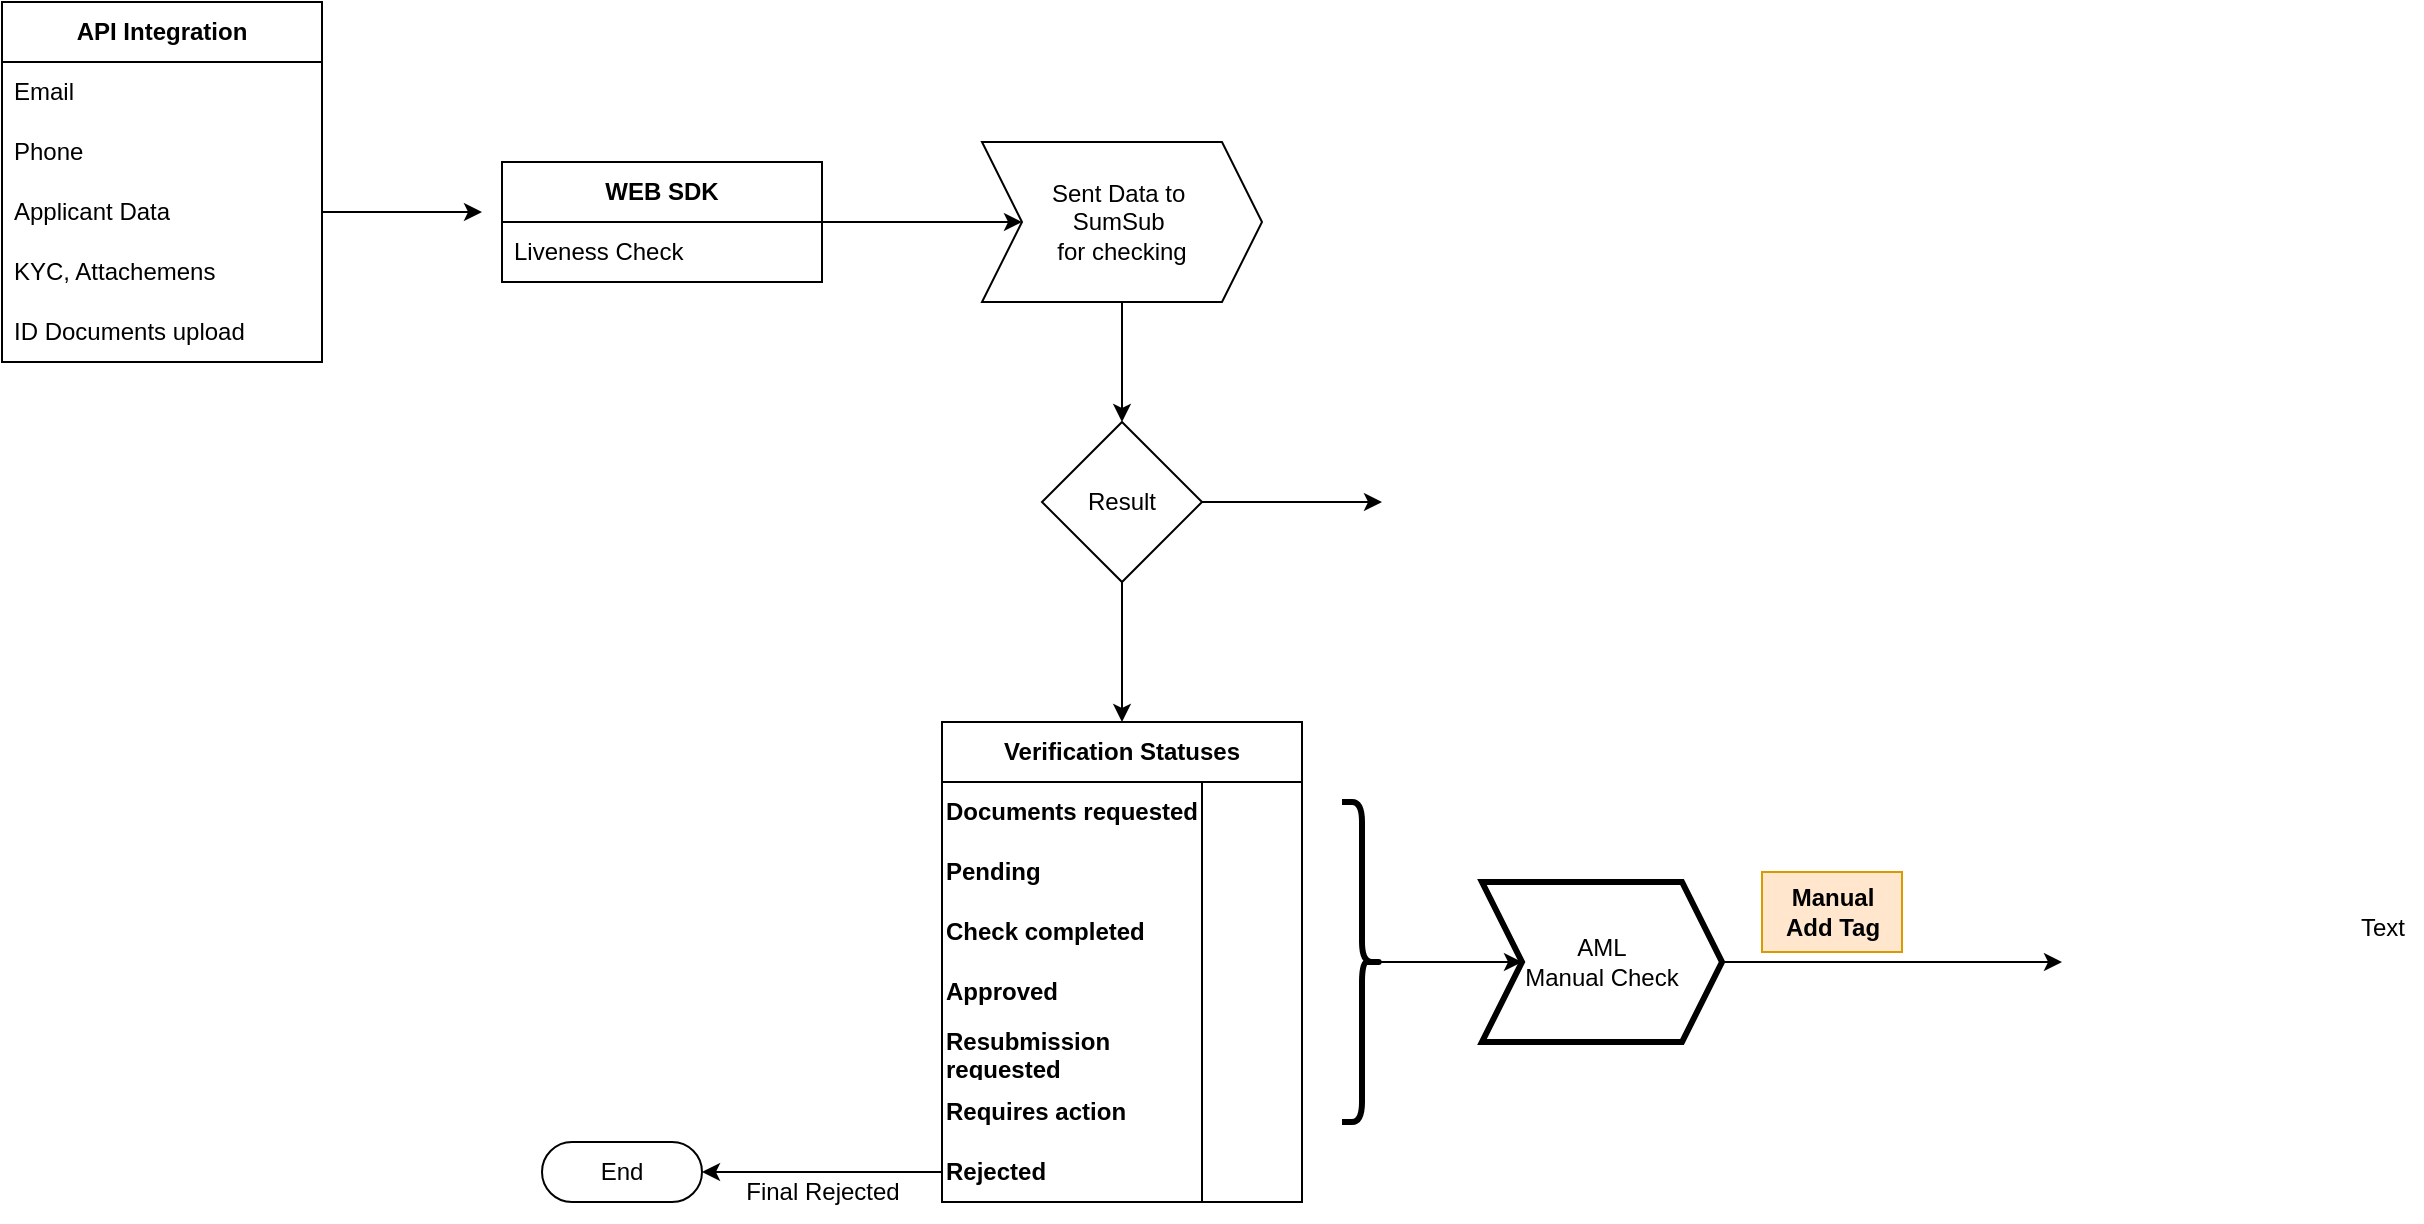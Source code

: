<mxfile version="21.6.5" type="github">
  <diagram name="Page-1" id="w2fH866nIC9jTseN7Y7r">
    <mxGraphModel dx="1434" dy="754" grid="1" gridSize="10" guides="1" tooltips="1" connect="1" arrows="1" fold="1" page="1" pageScale="1" pageWidth="1100" pageHeight="850" math="0" shadow="0">
      <root>
        <mxCell id="0" />
        <mxCell id="1" parent="0" />
        <mxCell id="nGOyntnEal4QNX3JYElI-33" value="&lt;b&gt;API Integration&lt;/b&gt;" style="swimlane;fontStyle=0;childLayout=stackLayout;horizontal=1;startSize=30;horizontalStack=0;resizeParent=1;resizeParentMax=0;resizeLast=0;collapsible=1;marginBottom=0;whiteSpace=wrap;html=1;" vertex="1" parent="1">
          <mxGeometry x="40" y="40" width="160" height="180" as="geometry" />
        </mxCell>
        <mxCell id="nGOyntnEal4QNX3JYElI-34" value="Email" style="text;strokeColor=none;fillColor=none;align=left;verticalAlign=middle;spacingLeft=4;spacingRight=4;overflow=hidden;points=[[0,0.5],[1,0.5]];portConstraint=eastwest;rotatable=0;whiteSpace=wrap;html=1;" vertex="1" parent="nGOyntnEal4QNX3JYElI-33">
          <mxGeometry y="30" width="160" height="30" as="geometry" />
        </mxCell>
        <mxCell id="nGOyntnEal4QNX3JYElI-35" value="Phone" style="text;strokeColor=none;fillColor=none;align=left;verticalAlign=middle;spacingLeft=4;spacingRight=4;overflow=hidden;points=[[0,0.5],[1,0.5]];portConstraint=eastwest;rotatable=0;whiteSpace=wrap;html=1;" vertex="1" parent="nGOyntnEal4QNX3JYElI-33">
          <mxGeometry y="60" width="160" height="30" as="geometry" />
        </mxCell>
        <mxCell id="nGOyntnEal4QNX3JYElI-98" style="edgeStyle=orthogonalEdgeStyle;rounded=0;orthogonalLoop=1;jettySize=auto;html=1;" edge="1" parent="nGOyntnEal4QNX3JYElI-33" source="nGOyntnEal4QNX3JYElI-38">
          <mxGeometry relative="1" as="geometry">
            <mxPoint x="240" y="105" as="targetPoint" />
          </mxGeometry>
        </mxCell>
        <mxCell id="nGOyntnEal4QNX3JYElI-38" value="Applicant Data" style="text;strokeColor=none;fillColor=none;align=left;verticalAlign=middle;spacingLeft=4;spacingRight=4;overflow=hidden;points=[[0,0.5],[1,0.5]];portConstraint=eastwest;rotatable=0;whiteSpace=wrap;html=1;" vertex="1" parent="nGOyntnEal4QNX3JYElI-33">
          <mxGeometry y="90" width="160" height="30" as="geometry" />
        </mxCell>
        <mxCell id="nGOyntnEal4QNX3JYElI-40" value="KYC, Attachemens" style="text;strokeColor=none;fillColor=none;align=left;verticalAlign=middle;spacingLeft=4;spacingRight=4;overflow=hidden;points=[[0,0.5],[1,0.5]];portConstraint=eastwest;rotatable=0;whiteSpace=wrap;html=1;" vertex="1" parent="nGOyntnEal4QNX3JYElI-33">
          <mxGeometry y="120" width="160" height="30" as="geometry" />
        </mxCell>
        <mxCell id="nGOyntnEal4QNX3JYElI-41" value="ID Documents upload" style="text;strokeColor=none;fillColor=none;align=left;verticalAlign=middle;spacingLeft=4;spacingRight=4;overflow=hidden;points=[[0,0.5],[1,0.5]];portConstraint=eastwest;rotatable=0;whiteSpace=wrap;html=1;" vertex="1" parent="nGOyntnEal4QNX3JYElI-33">
          <mxGeometry y="150" width="160" height="30" as="geometry" />
        </mxCell>
        <mxCell id="nGOyntnEal4QNX3JYElI-52" style="edgeStyle=orthogonalEdgeStyle;rounded=0;orthogonalLoop=1;jettySize=auto;html=1;entryX=0;entryY=0.5;entryDx=0;entryDy=0;" edge="1" parent="1" source="nGOyntnEal4QNX3JYElI-43" target="nGOyntnEal4QNX3JYElI-51">
          <mxGeometry relative="1" as="geometry" />
        </mxCell>
        <mxCell id="nGOyntnEal4QNX3JYElI-43" value="&lt;b&gt;WEB SDK&lt;br&gt;&lt;/b&gt;" style="swimlane;fontStyle=0;childLayout=stackLayout;horizontal=1;startSize=30;horizontalStack=0;resizeParent=1;resizeParentMax=0;resizeLast=0;collapsible=1;marginBottom=0;whiteSpace=wrap;html=1;" vertex="1" parent="1">
          <mxGeometry x="290" y="120" width="160" height="60" as="geometry" />
        </mxCell>
        <mxCell id="nGOyntnEal4QNX3JYElI-44" value="Liveness Check" style="text;strokeColor=none;fillColor=none;align=left;verticalAlign=middle;spacingLeft=4;spacingRight=4;overflow=hidden;points=[[0,0.5],[1,0.5]];portConstraint=eastwest;rotatable=0;whiteSpace=wrap;html=1;" vertex="1" parent="nGOyntnEal4QNX3JYElI-43">
          <mxGeometry y="30" width="160" height="30" as="geometry" />
        </mxCell>
        <mxCell id="nGOyntnEal4QNX3JYElI-55" style="edgeStyle=orthogonalEdgeStyle;rounded=0;orthogonalLoop=1;jettySize=auto;html=1;" edge="1" parent="1" source="nGOyntnEal4QNX3JYElI-51" target="nGOyntnEal4QNX3JYElI-54">
          <mxGeometry relative="1" as="geometry" />
        </mxCell>
        <mxCell id="nGOyntnEal4QNX3JYElI-51" value="&lt;div&gt;Sent Data to&amp;nbsp;&lt;/div&gt;&lt;div&gt;SumSub&amp;nbsp;&lt;/div&gt;&lt;div&gt;for checking&lt;/div&gt;" style="shape=step;perimeter=stepPerimeter;whiteSpace=wrap;html=1;fixedSize=1;" vertex="1" parent="1">
          <mxGeometry x="530" y="110" width="140" height="80" as="geometry" />
        </mxCell>
        <mxCell id="nGOyntnEal4QNX3JYElI-57" style="edgeStyle=orthogonalEdgeStyle;rounded=0;orthogonalLoop=1;jettySize=auto;html=1;" edge="1" parent="1" source="nGOyntnEal4QNX3JYElI-54">
          <mxGeometry relative="1" as="geometry">
            <mxPoint x="730" y="290" as="targetPoint" />
          </mxGeometry>
        </mxCell>
        <mxCell id="nGOyntnEal4QNX3JYElI-63" style="edgeStyle=orthogonalEdgeStyle;rounded=0;orthogonalLoop=1;jettySize=auto;html=1;" edge="1" parent="1" source="nGOyntnEal4QNX3JYElI-54">
          <mxGeometry relative="1" as="geometry">
            <mxPoint x="600" y="400" as="targetPoint" />
          </mxGeometry>
        </mxCell>
        <mxCell id="nGOyntnEal4QNX3JYElI-54" value="Result" style="rhombus;whiteSpace=wrap;html=1;" vertex="1" parent="1">
          <mxGeometry x="560" y="250" width="80" height="80" as="geometry" />
        </mxCell>
        <mxCell id="nGOyntnEal4QNX3JYElI-59" value="Final Rejected" style="text;html=1;align=center;verticalAlign=middle;resizable=0;points=[];autosize=1;strokeColor=none;fillColor=none;" vertex="1" parent="1">
          <mxGeometry x="400" y="620" width="100" height="30" as="geometry" />
        </mxCell>
        <mxCell id="nGOyntnEal4QNX3JYElI-62" value="End" style="html=1;dashed=0;whiteSpace=wrap;shape=mxgraph.dfd.start" vertex="1" parent="1">
          <mxGeometry x="310" y="610" width="80" height="30" as="geometry" />
        </mxCell>
        <mxCell id="nGOyntnEal4QNX3JYElI-64" value="Verification Statuses" style="shape=table;startSize=30;container=1;collapsible=1;childLayout=tableLayout;fixedRows=1;rowLines=0;fontStyle=1;align=center;resizeLast=1;html=1;whiteSpace=wrap;" vertex="1" parent="1">
          <mxGeometry x="510" y="400" width="180" height="240" as="geometry" />
        </mxCell>
        <mxCell id="nGOyntnEal4QNX3JYElI-65" value="" style="shape=tableRow;horizontal=0;startSize=0;swimlaneHead=0;swimlaneBody=0;fillColor=none;collapsible=0;dropTarget=0;points=[[0,0.5],[1,0.5]];portConstraint=eastwest;top=0;left=0;right=0;bottom=0;html=1;" vertex="1" parent="nGOyntnEal4QNX3JYElI-64">
          <mxGeometry y="30" width="180" height="30" as="geometry" />
        </mxCell>
        <mxCell id="nGOyntnEal4QNX3JYElI-66" value="Documents requested" style="shape=partialRectangle;connectable=0;fillColor=none;top=0;left=0;bottom=0;right=0;fontStyle=1;overflow=hidden;html=1;whiteSpace=wrap;" vertex="1" parent="nGOyntnEal4QNX3JYElI-65">
          <mxGeometry width="130" height="30" as="geometry">
            <mxRectangle width="130" height="30" as="alternateBounds" />
          </mxGeometry>
        </mxCell>
        <mxCell id="nGOyntnEal4QNX3JYElI-67" value="" style="shape=partialRectangle;connectable=0;fillColor=none;top=0;left=0;bottom=0;right=0;align=left;spacingLeft=6;fontStyle=5;overflow=hidden;html=1;whiteSpace=wrap;" vertex="1" parent="nGOyntnEal4QNX3JYElI-65">
          <mxGeometry x="130" width="50" height="30" as="geometry">
            <mxRectangle width="50" height="30" as="alternateBounds" />
          </mxGeometry>
        </mxCell>
        <mxCell id="nGOyntnEal4QNX3JYElI-80" style="shape=tableRow;horizontal=0;startSize=0;swimlaneHead=0;swimlaneBody=0;fillColor=none;collapsible=0;dropTarget=0;points=[[0,0.5],[1,0.5]];portConstraint=eastwest;top=0;left=0;right=0;bottom=0;html=1;" vertex="1" parent="nGOyntnEal4QNX3JYElI-64">
          <mxGeometry y="60" width="180" height="30" as="geometry" />
        </mxCell>
        <mxCell id="nGOyntnEal4QNX3JYElI-81" value="&lt;strong&gt;Pending&lt;/strong&gt;" style="shape=partialRectangle;connectable=0;fillColor=none;top=0;left=0;bottom=0;right=0;fontStyle=0;overflow=hidden;html=1;whiteSpace=wrap;align=left;" vertex="1" parent="nGOyntnEal4QNX3JYElI-80">
          <mxGeometry width="130" height="30" as="geometry">
            <mxRectangle width="130" height="30" as="alternateBounds" />
          </mxGeometry>
        </mxCell>
        <mxCell id="nGOyntnEal4QNX3JYElI-82" style="shape=partialRectangle;connectable=0;fillColor=none;top=0;left=0;bottom=0;right=0;align=left;spacingLeft=6;fontStyle=5;overflow=hidden;html=1;whiteSpace=wrap;" vertex="1" parent="nGOyntnEal4QNX3JYElI-80">
          <mxGeometry x="130" width="50" height="30" as="geometry">
            <mxRectangle width="50" height="30" as="alternateBounds" />
          </mxGeometry>
        </mxCell>
        <mxCell id="nGOyntnEal4QNX3JYElI-95" style="shape=tableRow;horizontal=0;startSize=0;swimlaneHead=0;swimlaneBody=0;fillColor=none;collapsible=0;dropTarget=0;points=[[0,0.5],[1,0.5]];portConstraint=eastwest;top=0;left=0;right=0;bottom=0;html=1;" vertex="1" parent="nGOyntnEal4QNX3JYElI-64">
          <mxGeometry y="90" width="180" height="30" as="geometry" />
        </mxCell>
        <mxCell id="nGOyntnEal4QNX3JYElI-96" value="&lt;strong&gt;Check completed&lt;/strong&gt;" style="shape=partialRectangle;connectable=0;fillColor=none;top=0;left=0;bottom=0;right=0;fontStyle=0;overflow=hidden;html=1;whiteSpace=wrap;align=left;" vertex="1" parent="nGOyntnEal4QNX3JYElI-95">
          <mxGeometry width="130" height="30" as="geometry">
            <mxRectangle width="130" height="30" as="alternateBounds" />
          </mxGeometry>
        </mxCell>
        <mxCell id="nGOyntnEal4QNX3JYElI-97" style="shape=partialRectangle;connectable=0;fillColor=none;top=0;left=0;bottom=0;right=0;align=left;spacingLeft=6;fontStyle=5;overflow=hidden;html=1;whiteSpace=wrap;" vertex="1" parent="nGOyntnEal4QNX3JYElI-95">
          <mxGeometry x="130" width="50" height="30" as="geometry">
            <mxRectangle width="50" height="30" as="alternateBounds" />
          </mxGeometry>
        </mxCell>
        <mxCell id="nGOyntnEal4QNX3JYElI-92" style="shape=tableRow;horizontal=0;startSize=0;swimlaneHead=0;swimlaneBody=0;fillColor=none;collapsible=0;dropTarget=0;points=[[0,0.5],[1,0.5]];portConstraint=eastwest;top=0;left=0;right=0;bottom=0;html=1;" vertex="1" parent="nGOyntnEal4QNX3JYElI-64">
          <mxGeometry y="120" width="180" height="30" as="geometry" />
        </mxCell>
        <mxCell id="nGOyntnEal4QNX3JYElI-93" value="&lt;div align=&quot;left&quot;&gt;&lt;strong&gt;Approved&lt;/strong&gt;&lt;/div&gt;" style="shape=partialRectangle;connectable=0;fillColor=none;top=0;left=0;bottom=0;right=0;fontStyle=0;overflow=hidden;html=1;whiteSpace=wrap;align=left;" vertex="1" parent="nGOyntnEal4QNX3JYElI-92">
          <mxGeometry width="130" height="30" as="geometry">
            <mxRectangle width="130" height="30" as="alternateBounds" />
          </mxGeometry>
        </mxCell>
        <mxCell id="nGOyntnEal4QNX3JYElI-94" style="shape=partialRectangle;connectable=0;fillColor=none;top=0;left=0;bottom=0;right=0;align=left;spacingLeft=6;fontStyle=5;overflow=hidden;html=1;whiteSpace=wrap;" vertex="1" parent="nGOyntnEal4QNX3JYElI-92">
          <mxGeometry x="130" width="50" height="30" as="geometry">
            <mxRectangle width="50" height="30" as="alternateBounds" />
          </mxGeometry>
        </mxCell>
        <mxCell id="nGOyntnEal4QNX3JYElI-89" style="shape=tableRow;horizontal=0;startSize=0;swimlaneHead=0;swimlaneBody=0;fillColor=none;collapsible=0;dropTarget=0;points=[[0,0.5],[1,0.5]];portConstraint=eastwest;top=0;left=0;right=0;bottom=0;html=1;" vertex="1" parent="nGOyntnEal4QNX3JYElI-64">
          <mxGeometry y="150" width="180" height="30" as="geometry" />
        </mxCell>
        <mxCell id="nGOyntnEal4QNX3JYElI-90" value="&lt;div align=&quot;left&quot;&gt;Resubmission requested&lt;/div&gt;" style="shape=partialRectangle;connectable=0;fillColor=none;top=0;left=0;bottom=0;right=0;fontStyle=1;overflow=hidden;html=1;whiteSpace=wrap;align=left;" vertex="1" parent="nGOyntnEal4QNX3JYElI-89">
          <mxGeometry width="130" height="30" as="geometry">
            <mxRectangle width="130" height="30" as="alternateBounds" />
          </mxGeometry>
        </mxCell>
        <mxCell id="nGOyntnEal4QNX3JYElI-91" style="shape=partialRectangle;connectable=0;fillColor=none;top=0;left=0;bottom=0;right=0;align=left;spacingLeft=6;fontStyle=5;overflow=hidden;html=1;whiteSpace=wrap;" vertex="1" parent="nGOyntnEal4QNX3JYElI-89">
          <mxGeometry x="130" width="50" height="30" as="geometry">
            <mxRectangle width="50" height="30" as="alternateBounds" />
          </mxGeometry>
        </mxCell>
        <mxCell id="nGOyntnEal4QNX3JYElI-86" style="shape=tableRow;horizontal=0;startSize=0;swimlaneHead=0;swimlaneBody=0;fillColor=none;collapsible=0;dropTarget=0;points=[[0,0.5],[1,0.5]];portConstraint=eastwest;top=0;left=0;right=0;bottom=0;html=1;" vertex="1" parent="nGOyntnEal4QNX3JYElI-64">
          <mxGeometry y="180" width="180" height="30" as="geometry" />
        </mxCell>
        <mxCell id="nGOyntnEal4QNX3JYElI-87" value="&lt;div align=&quot;left&quot;&gt;Requires action&lt;/div&gt;" style="shape=partialRectangle;connectable=0;fillColor=none;top=0;left=0;bottom=0;right=0;fontStyle=1;overflow=hidden;html=1;whiteSpace=wrap;align=left;" vertex="1" parent="nGOyntnEal4QNX3JYElI-86">
          <mxGeometry width="130" height="30" as="geometry">
            <mxRectangle width="130" height="30" as="alternateBounds" />
          </mxGeometry>
        </mxCell>
        <mxCell id="nGOyntnEal4QNX3JYElI-88" style="shape=partialRectangle;connectable=0;fillColor=none;top=0;left=0;bottom=0;right=0;align=left;spacingLeft=6;fontStyle=5;overflow=hidden;html=1;whiteSpace=wrap;" vertex="1" parent="nGOyntnEal4QNX3JYElI-86">
          <mxGeometry x="130" width="50" height="30" as="geometry">
            <mxRectangle width="50" height="30" as="alternateBounds" />
          </mxGeometry>
        </mxCell>
        <mxCell id="nGOyntnEal4QNX3JYElI-99" style="shape=tableRow;horizontal=0;startSize=0;swimlaneHead=0;swimlaneBody=0;fillColor=none;collapsible=0;dropTarget=0;points=[[0,0.5],[1,0.5]];portConstraint=eastwest;top=0;left=0;right=0;bottom=0;html=1;" vertex="1" parent="nGOyntnEal4QNX3JYElI-64">
          <mxGeometry y="210" width="180" height="30" as="geometry" />
        </mxCell>
        <mxCell id="nGOyntnEal4QNX3JYElI-100" value="Rejected" style="shape=partialRectangle;connectable=0;fillColor=none;top=0;left=0;bottom=0;right=0;fontStyle=1;overflow=hidden;html=1;whiteSpace=wrap;align=left;" vertex="1" parent="nGOyntnEal4QNX3JYElI-99">
          <mxGeometry width="130" height="30" as="geometry">
            <mxRectangle width="130" height="30" as="alternateBounds" />
          </mxGeometry>
        </mxCell>
        <mxCell id="nGOyntnEal4QNX3JYElI-101" style="shape=partialRectangle;connectable=0;fillColor=none;top=0;left=0;bottom=0;right=0;align=left;spacingLeft=6;fontStyle=5;overflow=hidden;html=1;whiteSpace=wrap;" vertex="1" parent="nGOyntnEal4QNX3JYElI-99">
          <mxGeometry x="130" width="50" height="30" as="geometry">
            <mxRectangle width="50" height="30" as="alternateBounds" />
          </mxGeometry>
        </mxCell>
        <mxCell id="nGOyntnEal4QNX3JYElI-107" style="edgeStyle=orthogonalEdgeStyle;rounded=0;orthogonalLoop=1;jettySize=auto;html=1;exitX=0.1;exitY=0.5;exitDx=0;exitDy=0;exitPerimeter=0;" edge="1" parent="1" source="nGOyntnEal4QNX3JYElI-106">
          <mxGeometry relative="1" as="geometry">
            <mxPoint x="800" y="520" as="targetPoint" />
          </mxGeometry>
        </mxCell>
        <mxCell id="nGOyntnEal4QNX3JYElI-106" value="" style="shape=curlyBracket;whiteSpace=wrap;html=1;rounded=1;flipH=1;labelPosition=right;verticalLabelPosition=middle;align=left;verticalAlign=middle;size=0.5;strokeWidth=3;" vertex="1" parent="1">
          <mxGeometry x="710" y="440" width="20" height="160" as="geometry" />
        </mxCell>
        <mxCell id="nGOyntnEal4QNX3JYElI-111" style="edgeStyle=orthogonalEdgeStyle;rounded=0;orthogonalLoop=1;jettySize=auto;html=1;" edge="1" parent="1" source="nGOyntnEal4QNX3JYElI-109">
          <mxGeometry relative="1" as="geometry">
            <mxPoint x="1070" y="520" as="targetPoint" />
          </mxGeometry>
        </mxCell>
        <mxCell id="nGOyntnEal4QNX3JYElI-109" value="AML &lt;br&gt;Manual Check" style="shape=step;perimeter=stepPerimeter;whiteSpace=wrap;html=1;fixedSize=1;strokeWidth=3;" vertex="1" parent="1">
          <mxGeometry x="780" y="480" width="120" height="80" as="geometry" />
        </mxCell>
        <mxCell id="nGOyntnEal4QNX3JYElI-110" style="edgeStyle=orthogonalEdgeStyle;rounded=0;orthogonalLoop=1;jettySize=auto;html=1;" edge="1" parent="1" source="nGOyntnEal4QNX3JYElI-99">
          <mxGeometry relative="1" as="geometry">
            <mxPoint x="390" y="625" as="targetPoint" />
          </mxGeometry>
        </mxCell>
        <mxCell id="nGOyntnEal4QNX3JYElI-112" value="Manual &lt;br&gt;Add Tag" style="text;html=1;align=center;verticalAlign=middle;resizable=0;points=[];autosize=1;strokeColor=#d79b00;fillColor=#ffe6cc;fontStyle=1" vertex="1" parent="1">
          <mxGeometry x="920" y="475" width="70" height="40" as="geometry" />
        </mxCell>
        <mxCell id="nGOyntnEal4QNX3JYElI-114" value="Text" style="text;html=1;align=center;verticalAlign=middle;resizable=0;points=[];autosize=1;strokeColor=none;fillColor=none;" vertex="1" parent="1">
          <mxGeometry x="1210" y="488" width="40" height="30" as="geometry" />
        </mxCell>
      </root>
    </mxGraphModel>
  </diagram>
</mxfile>
